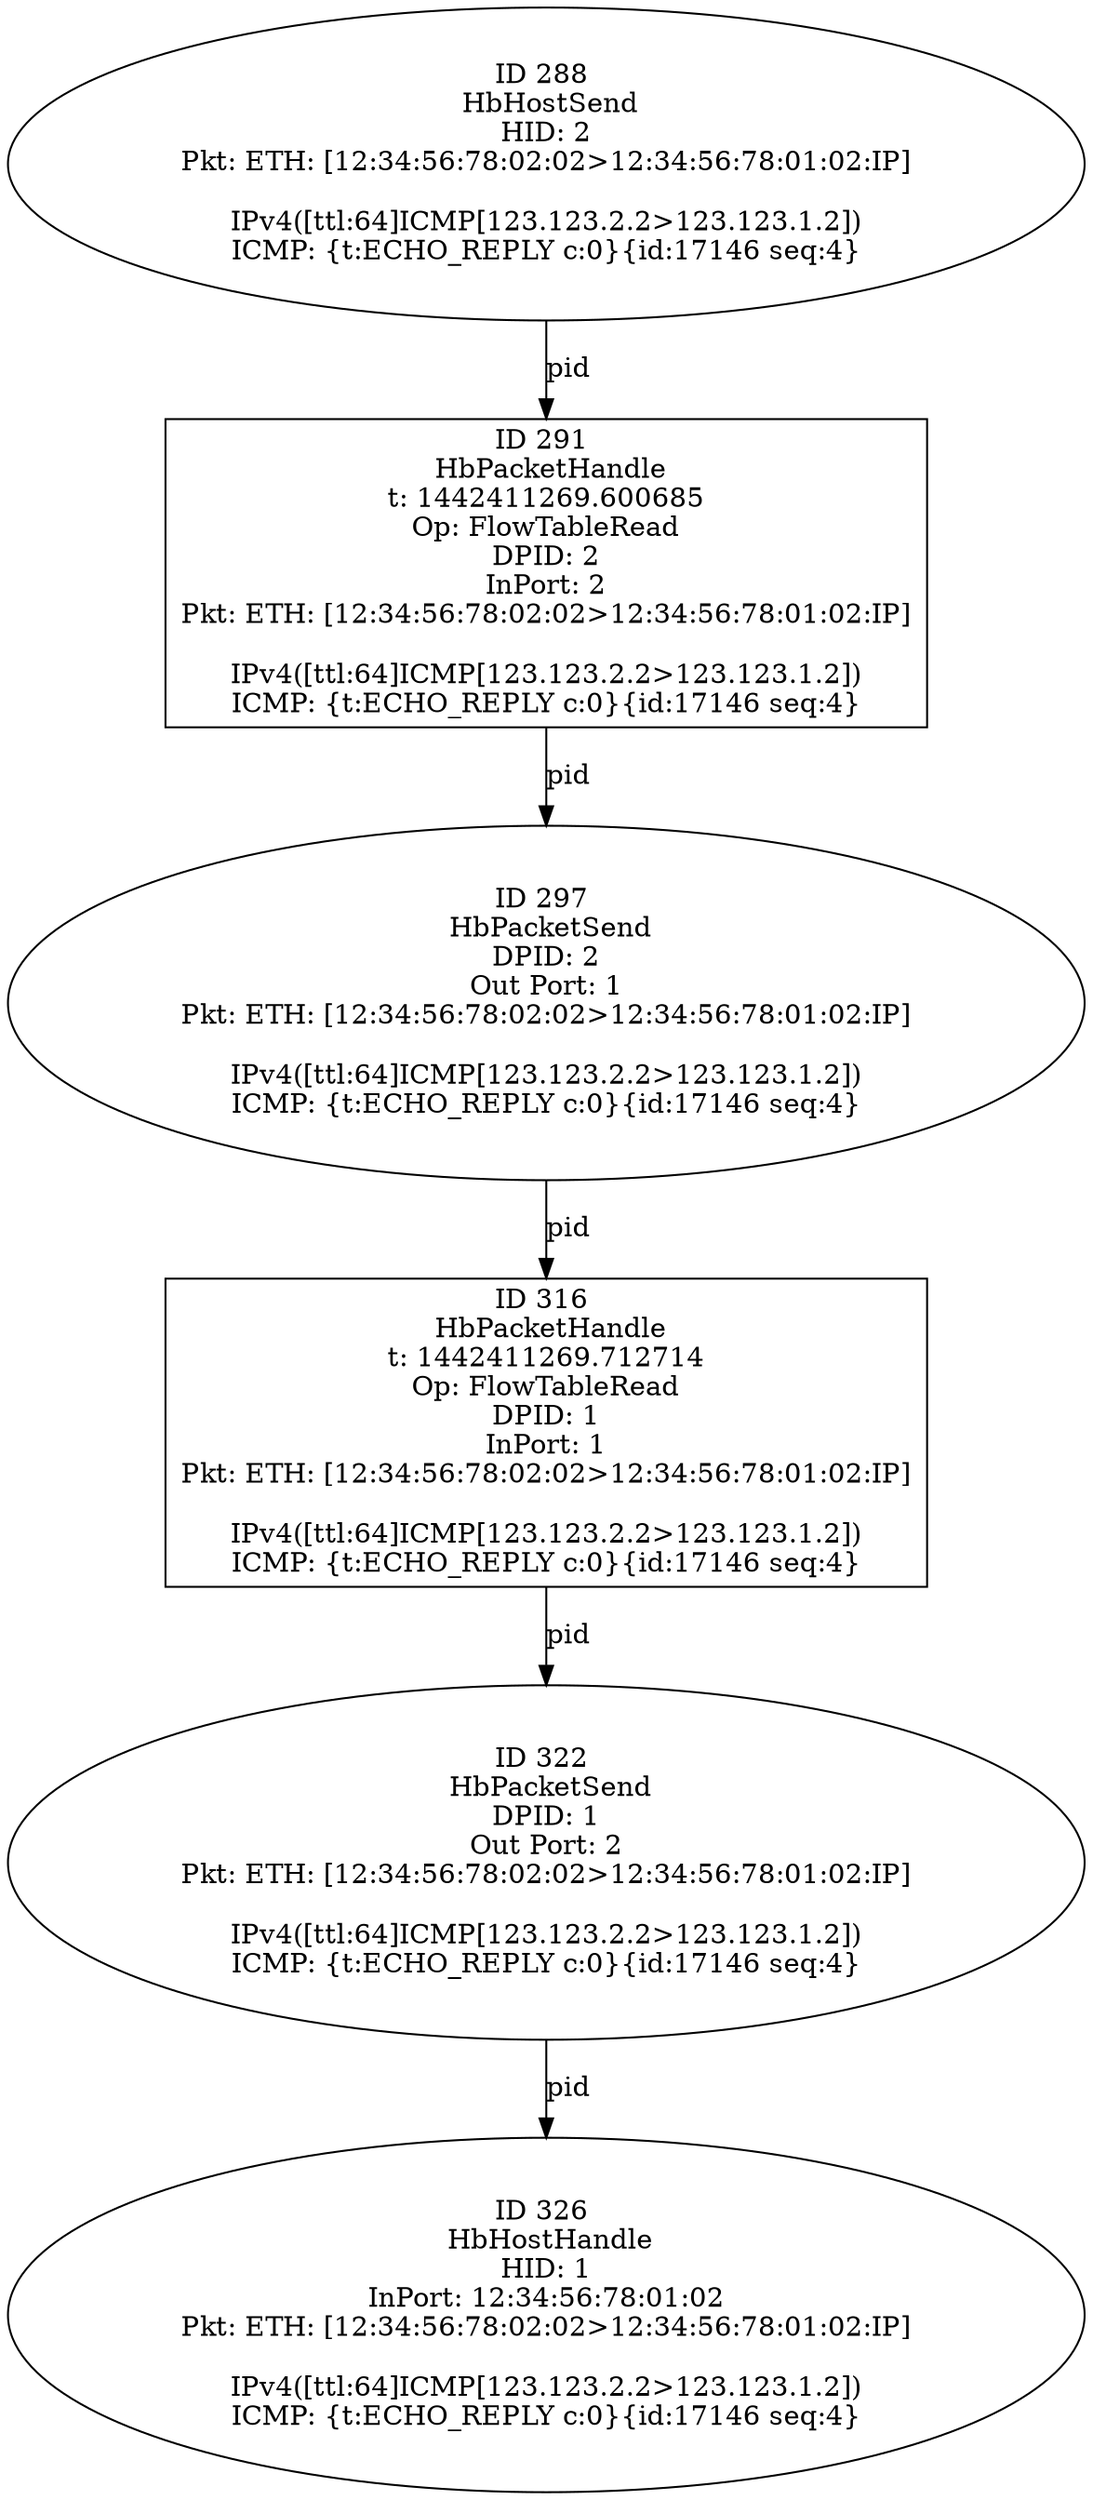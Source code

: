 strict digraph G {
288 [shape=oval, event=<hb_events.HbHostSend object at 0x108a2cc50>, label="ID 288 
 HbHostSend
HID: 2
Pkt: ETH: [12:34:56:78:02:02>12:34:56:78:01:02:IP]

IPv4([ttl:64]ICMP[123.123.2.2>123.123.1.2])
ICMP: {t:ECHO_REPLY c:0}{id:17146 seq:4}"];
322 [shape=oval, event=<hb_events.HbPacketSend object at 0x108a42450>, label="ID 322 
 HbPacketSend
DPID: 1
Out Port: 2
Pkt: ETH: [12:34:56:78:02:02>12:34:56:78:01:02:IP]

IPv4([ttl:64]ICMP[123.123.2.2>123.123.1.2])
ICMP: {t:ECHO_REPLY c:0}{id:17146 seq:4}"];
291 [shape=box, event=<hb_events.HbPacketHandle object at 0x108a2ce90>, label="ID 291 
 HbPacketHandle
t: 1442411269.600685
Op: FlowTableRead
DPID: 2
InPort: 2
Pkt: ETH: [12:34:56:78:02:02>12:34:56:78:01:02:IP]

IPv4([ttl:64]ICMP[123.123.2.2>123.123.1.2])
ICMP: {t:ECHO_REPLY c:0}{id:17146 seq:4}"];
326 [shape=oval, event=<hb_events.HbHostHandle object at 0x108a42510>, label="ID 326 
 HbHostHandle
HID: 1
InPort: 12:34:56:78:01:02
Pkt: ETH: [12:34:56:78:02:02>12:34:56:78:01:02:IP]

IPv4([ttl:64]ICMP[123.123.2.2>123.123.1.2])
ICMP: {t:ECHO_REPLY c:0}{id:17146 seq:4}"];
297 [shape=oval, event=<hb_events.HbPacketSend object at 0x108a35350>, label="ID 297 
 HbPacketSend
DPID: 2
Out Port: 1
Pkt: ETH: [12:34:56:78:02:02>12:34:56:78:01:02:IP]

IPv4([ttl:64]ICMP[123.123.2.2>123.123.1.2])
ICMP: {t:ECHO_REPLY c:0}{id:17146 seq:4}"];
316 [shape=box, event=<hb_events.HbPacketHandle object at 0x108a3b6d0>, label="ID 316 
 HbPacketHandle
t: 1442411269.712714
Op: FlowTableRead
DPID: 1
InPort: 1
Pkt: ETH: [12:34:56:78:02:02>12:34:56:78:01:02:IP]

IPv4([ttl:64]ICMP[123.123.2.2>123.123.1.2])
ICMP: {t:ECHO_REPLY c:0}{id:17146 seq:4}"];
288 -> 291  [rel=pid, label=pid];
322 -> 326  [rel=pid, label=pid];
291 -> 297  [rel=pid, label=pid];
297 -> 316  [rel=pid, label=pid];
316 -> 322  [rel=pid, label=pid];
}
